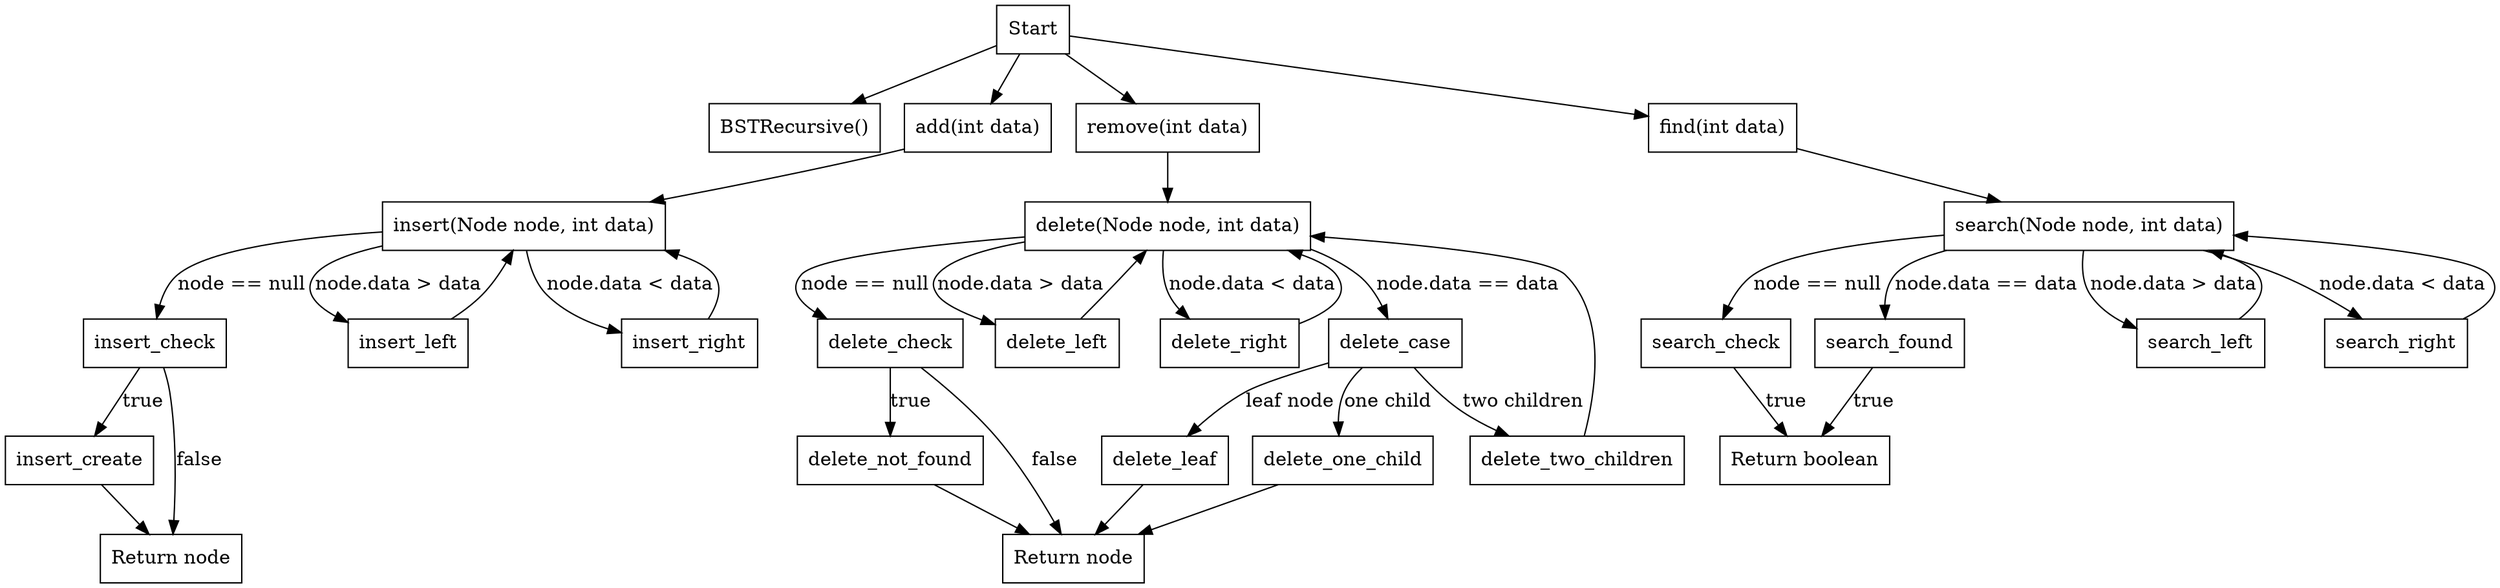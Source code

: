 digraph BSTRecursive {
    node [shape=box];
    
    // Main methods
    start [label="Start"];
    constructor [label="BSTRecursive()"];
    add [label="add(int data)"];
    remove [label="remove(int data)"];
    find [label="find(int data)"];
    
    // Private methods
    insert [label="insert(Node node, int data)"];
    delete [label="delete(Node node, int data)"];
    search [label="search(Node node, int data)"];
    
    // Control flow
    start -> constructor;
    start -> add;
    start -> remove;
    start -> find;
    
    add -> insert;
    remove -> delete;
    find -> search;
    
    // insert method
    insert -> insert_check [label="node == null"];
    insert -> insert_left [label="node.data > data"];
    insert -> insert_right [label="node.data < data"];
    insert_check -> insert_create [label="true"];
    insert_check -> insert_end [label="false"];
    insert_left -> insert;
    insert_right -> insert;
    insert_create -> insert_end;
    
    // delete method
    delete -> delete_check [label="node == null"];
    delete -> delete_left [label="node.data > data"];
    delete -> delete_right [label="node.data < data"];
    delete -> delete_case [label="node.data == data"];
    delete_check -> delete_not_found [label="true"];
    delete_check -> delete_end [label="false"];
    delete_left -> delete;
    delete_right -> delete;
    delete_case -> delete_leaf [label="leaf node"];
    delete_case -> delete_one_child [label="one child"];
    delete_case -> delete_two_children [label="two children"];
    delete_leaf -> delete_end;
    delete_one_child -> delete_end;
    delete_two_children -> delete;
    delete_not_found -> delete_end;
    
    // search method
    search -> search_check [label="node == null"];
    search -> search_found [label="node.data == data"];
    search -> search_left [label="node.data > data"];
    search -> search_right [label="node.data < data"];
    search_check -> search_end [label="true"];
    search_found -> search_end [label="true"];
    search_left -> search;
    search_right -> search;
    
    // End nodes
    insert_end [label="Return node"];
    delete_end [label="Return node"];
    search_end [label="Return boolean"];
}